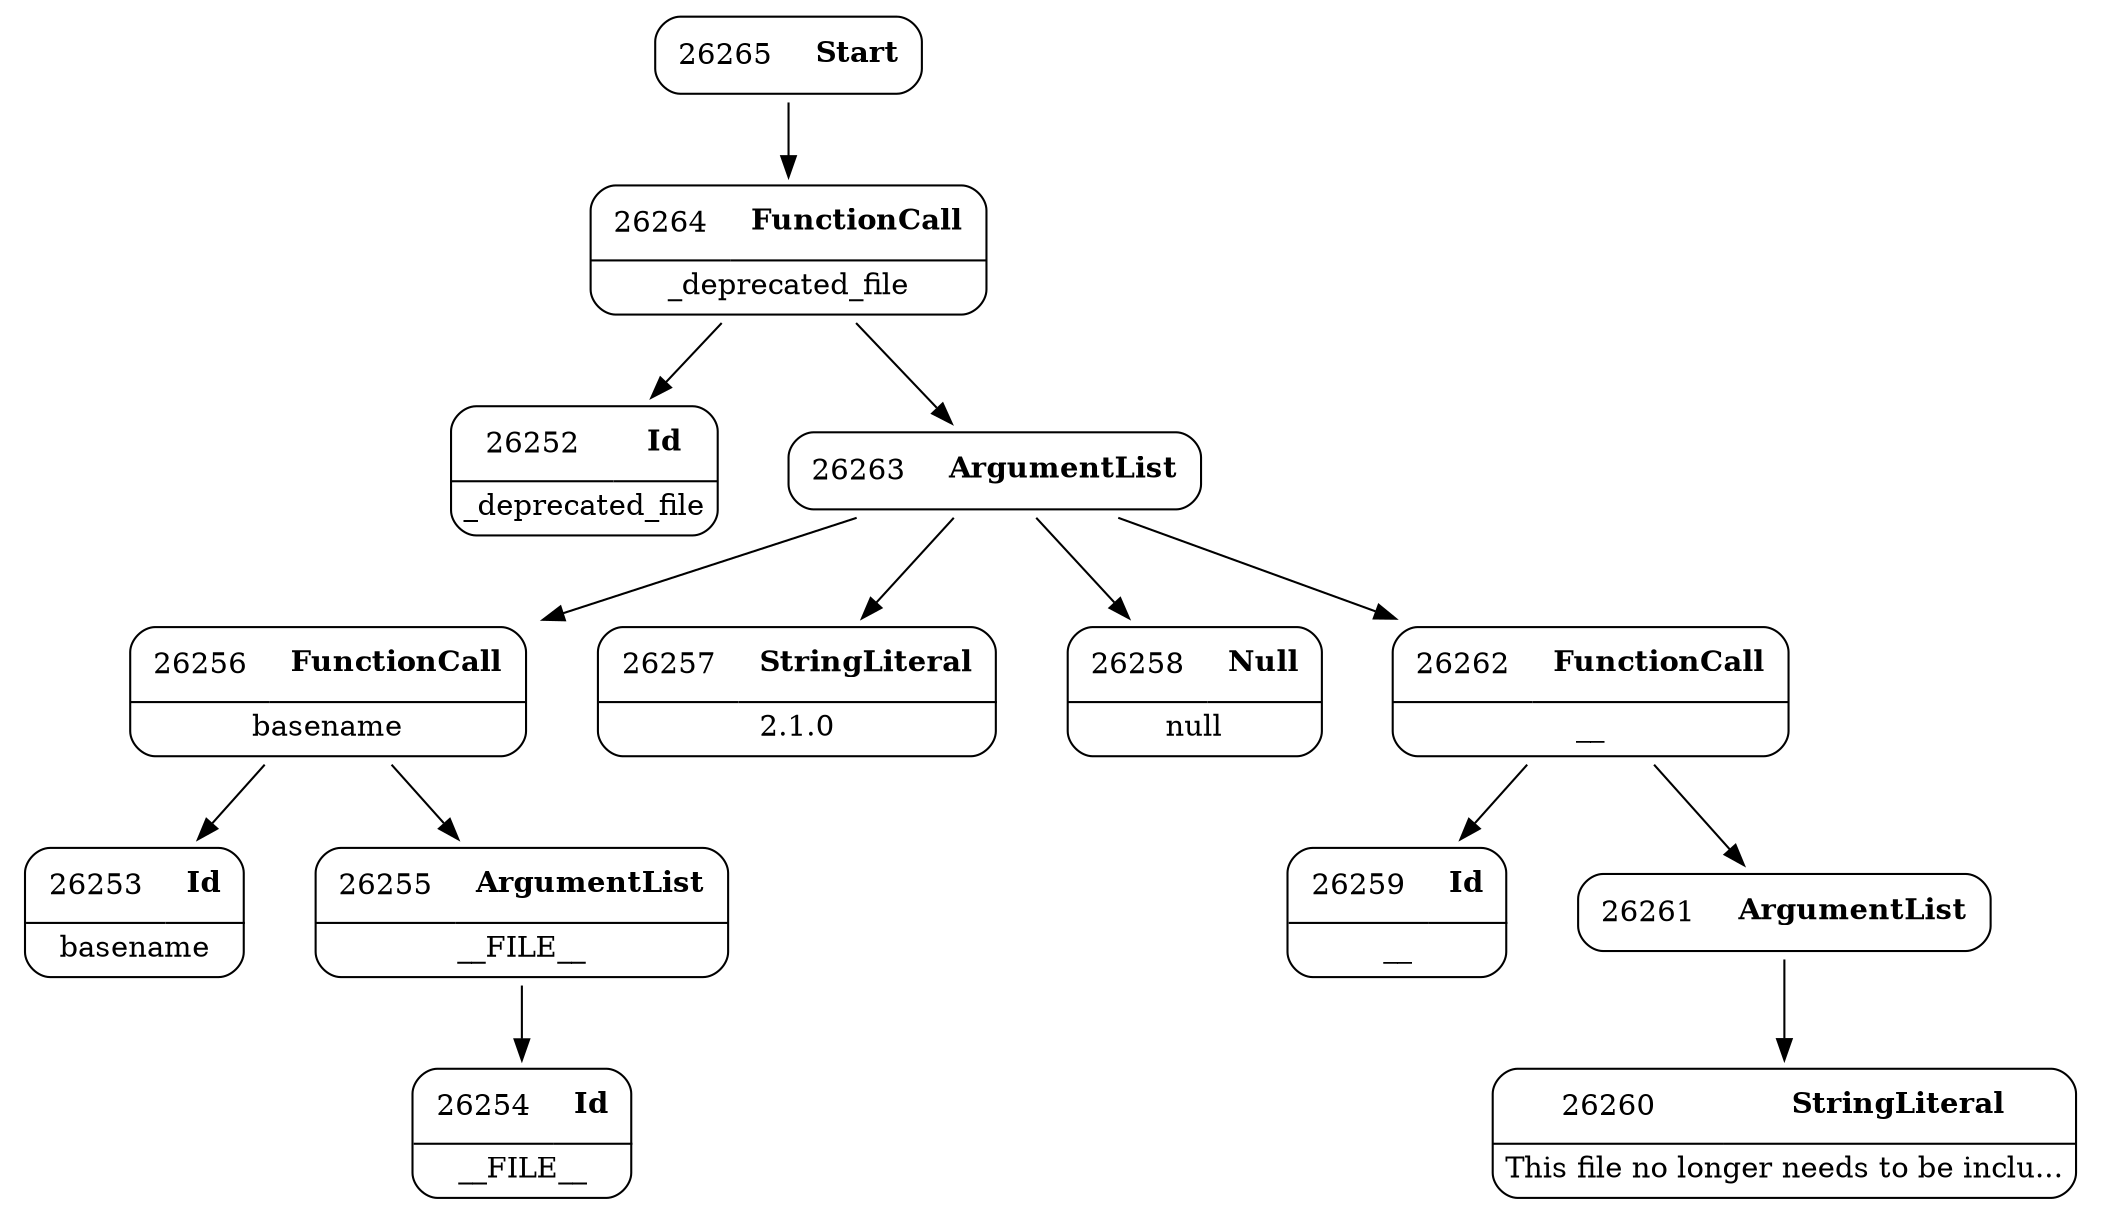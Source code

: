 digraph ast {
node [shape=none];
26252 [label=<<TABLE border='1' cellspacing='0' cellpadding='10' style='rounded' ><TR><TD border='0'>26252</TD><TD border='0'><B>Id</B></TD></TR><HR/><TR><TD border='0' cellpadding='5' colspan='2'>_deprecated_file</TD></TR></TABLE>>];
26253 [label=<<TABLE border='1' cellspacing='0' cellpadding='10' style='rounded' ><TR><TD border='0'>26253</TD><TD border='0'><B>Id</B></TD></TR><HR/><TR><TD border='0' cellpadding='5' colspan='2'>basename</TD></TR></TABLE>>];
26254 [label=<<TABLE border='1' cellspacing='0' cellpadding='10' style='rounded' ><TR><TD border='0'>26254</TD><TD border='0'><B>Id</B></TD></TR><HR/><TR><TD border='0' cellpadding='5' colspan='2'>__FILE__</TD></TR></TABLE>>];
26255 [label=<<TABLE border='1' cellspacing='0' cellpadding='10' style='rounded' ><TR><TD border='0'>26255</TD><TD border='0'><B>ArgumentList</B></TD></TR><HR/><TR><TD border='0' cellpadding='5' colspan='2'>__FILE__</TD></TR></TABLE>>];
26255 -> 26254 [weight=2];
26256 [label=<<TABLE border='1' cellspacing='0' cellpadding='10' style='rounded' ><TR><TD border='0'>26256</TD><TD border='0'><B>FunctionCall</B></TD></TR><HR/><TR><TD border='0' cellpadding='5' colspan='2'>basename</TD></TR></TABLE>>];
26256 -> 26253 [weight=2];
26256 -> 26255 [weight=2];
26257 [label=<<TABLE border='1' cellspacing='0' cellpadding='10' style='rounded' ><TR><TD border='0'>26257</TD><TD border='0'><B>StringLiteral</B></TD></TR><HR/><TR><TD border='0' cellpadding='5' colspan='2'>2.1.0</TD></TR></TABLE>>];
26258 [label=<<TABLE border='1' cellspacing='0' cellpadding='10' style='rounded' ><TR><TD border='0'>26258</TD><TD border='0'><B>Null</B></TD></TR><HR/><TR><TD border='0' cellpadding='5' colspan='2'>null</TD></TR></TABLE>>];
26259 [label=<<TABLE border='1' cellspacing='0' cellpadding='10' style='rounded' ><TR><TD border='0'>26259</TD><TD border='0'><B>Id</B></TD></TR><HR/><TR><TD border='0' cellpadding='5' colspan='2'>__</TD></TR></TABLE>>];
26260 [label=<<TABLE border='1' cellspacing='0' cellpadding='10' style='rounded' ><TR><TD border='0'>26260</TD><TD border='0'><B>StringLiteral</B></TD></TR><HR/><TR><TD border='0' cellpadding='5' colspan='2'>This file no longer needs to be inclu...</TD></TR></TABLE>>];
26261 [label=<<TABLE border='1' cellspacing='0' cellpadding='10' style='rounded' ><TR><TD border='0'>26261</TD><TD border='0'><B>ArgumentList</B></TD></TR></TABLE>>];
26261 -> 26260 [weight=2];
26262 [label=<<TABLE border='1' cellspacing='0' cellpadding='10' style='rounded' ><TR><TD border='0'>26262</TD><TD border='0'><B>FunctionCall</B></TD></TR><HR/><TR><TD border='0' cellpadding='5' colspan='2'>__</TD></TR></TABLE>>];
26262 -> 26259 [weight=2];
26262 -> 26261 [weight=2];
26263 [label=<<TABLE border='1' cellspacing='0' cellpadding='10' style='rounded' ><TR><TD border='0'>26263</TD><TD border='0'><B>ArgumentList</B></TD></TR></TABLE>>];
26263 -> 26256 [weight=2];
26263 -> 26257 [weight=2];
26263 -> 26258 [weight=2];
26263 -> 26262 [weight=2];
26264 [label=<<TABLE border='1' cellspacing='0' cellpadding='10' style='rounded' ><TR><TD border='0'>26264</TD><TD border='0'><B>FunctionCall</B></TD></TR><HR/><TR><TD border='0' cellpadding='5' colspan='2'>_deprecated_file</TD></TR></TABLE>>];
26264 -> 26252 [weight=2];
26264 -> 26263 [weight=2];
26265 [label=<<TABLE border='1' cellspacing='0' cellpadding='10' style='rounded' ><TR><TD border='0'>26265</TD><TD border='0'><B>Start</B></TD></TR></TABLE>>];
26265 -> 26264 [weight=2];
}
